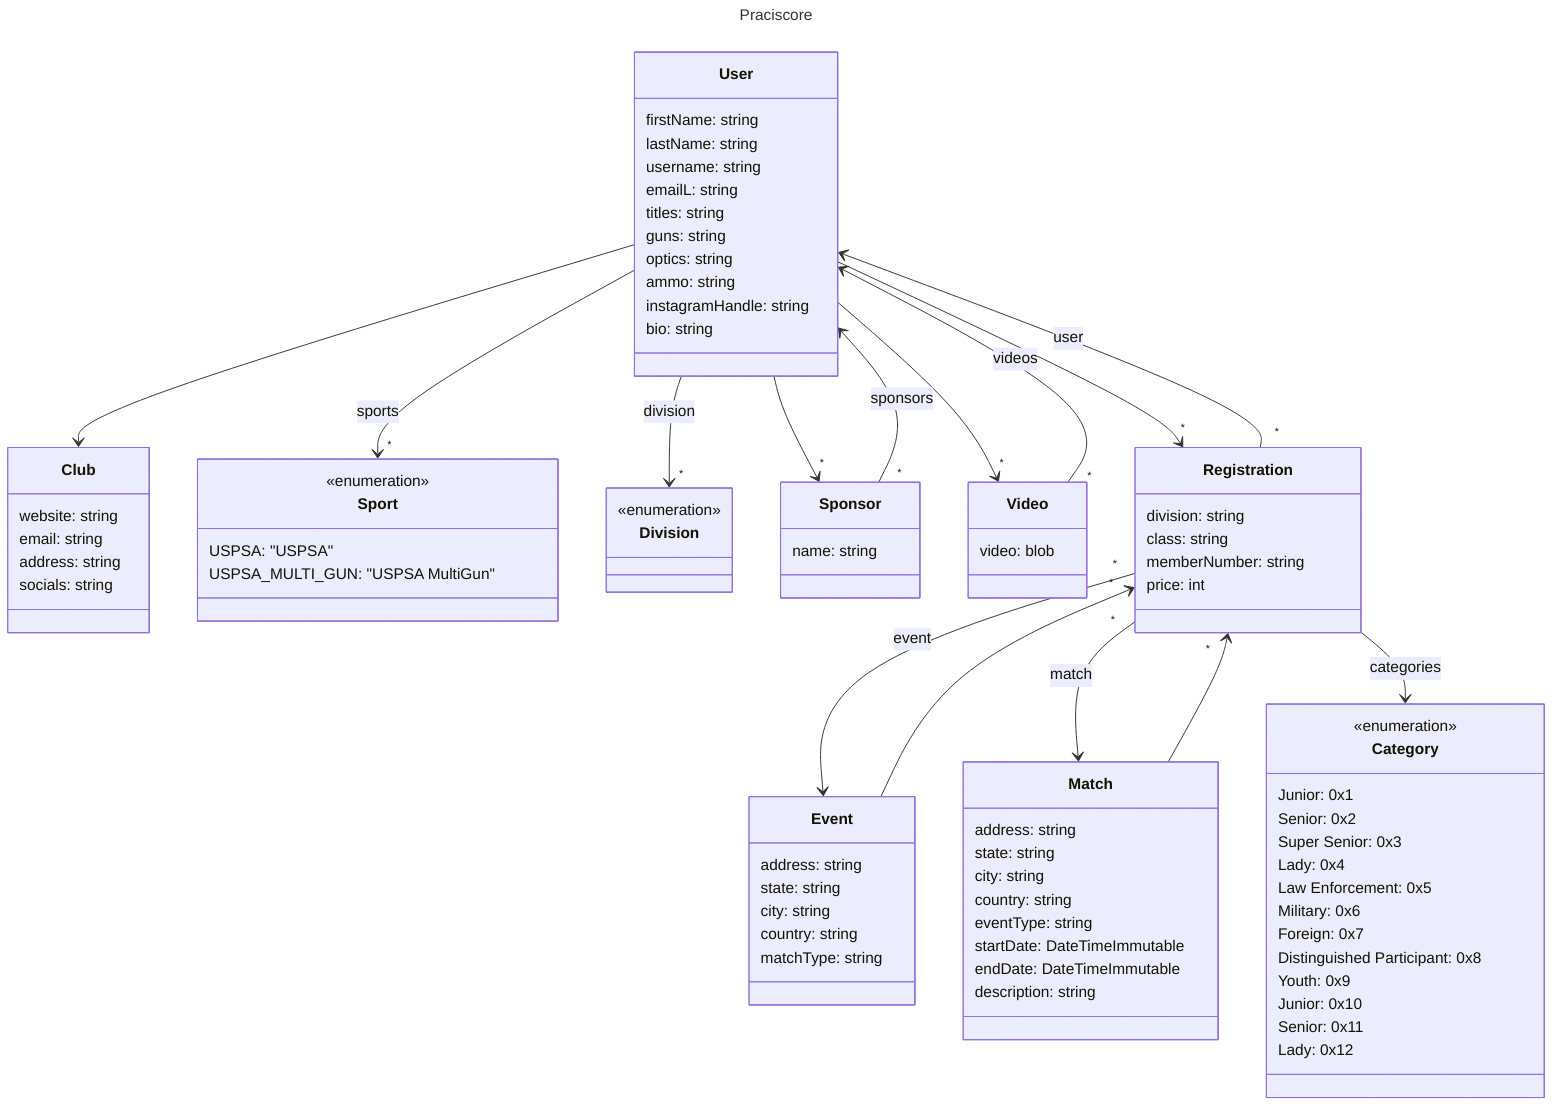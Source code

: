 ---
title: Praciscore
---
classDiagram
    User --> Club
    User --> "*" Sport: sports
    User --> "*" Division: division
    User --> "*" Sponsor
    User --> "*" Video
    User --> "*" Registration
    class User {
        firstName: string
        lastName: string
        username: string
        emailL: string
        titles: string
        guns: string
        optics: string
        ammo: string
        instagramHandle: string
        bio: string
    }
    class Club {
        website: string
        email: string
        address: string
        socials: string
    }
    Match --> "*" Registration
    class Match {
        address: string
        state: string
        city: string
        country: string
        eventType: string
        startDate: DateTimeImmutable
        endDate: DateTimeImmutable
        description: string
    }
    Registration "*" --> User: user
    Registration "*" --> Event: event
    Registration "*" --> Match: match
    Registration --> Category: categories
    class Registration {
        division: string
        class: string
        memberNumber: string
        price: int
    }

    Event --> "*" Registration
    class Event {
        address: string
        state: string
        city: string
        country: string
        matchType: string
    }

    Sponsor "*" --> User: sponsors
    class Sponsor {
        name: string
    }

    class Sport {
        <<enumeration>>
        USPSA: "USPSA"
        USPSA_MULTI_GUN: "USPSA MultiGun"
    }

    class Category {
        <<enumeration>>
        Junior: 0x1
        Senior: 0x2
        Super Senior: 0x3
        Lady: 0x4
        Law Enforcement: 0x5
        Military: 0x6
        Foreign: 0x7
        Distinguished Participant: 0x8
        Youth: 0x9
        Junior: 0x10
        Senior: 0x11
        Lady: 0x12
    }

    class Division {
        <<enumeration>>
    }

    Video "*" --> User: videos
    class Video {
        video: blob
    }